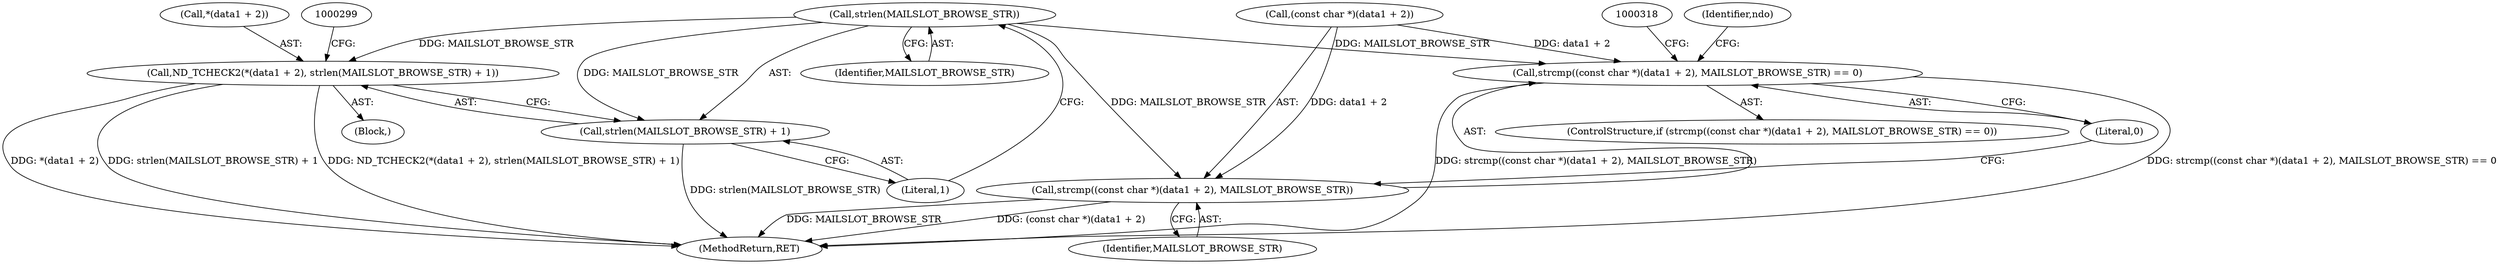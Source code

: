 digraph "0_tcpdump_96480ab95308cd9234b4f09b175ebf60e17792c6@API" {
"1000292" [label="(Call,strlen(MAILSLOT_BROWSE_STR))"];
"1000286" [label="(Call,ND_TCHECK2(*(data1 + 2), strlen(MAILSLOT_BROWSE_STR) + 1))"];
"1000291" [label="(Call,strlen(MAILSLOT_BROWSE_STR) + 1)"];
"1000296" [label="(Call,strcmp((const char *)(data1 + 2), MAILSLOT_BROWSE_STR) == 0)"];
"1000297" [label="(Call,strcmp((const char *)(data1 + 2), MAILSLOT_BROWSE_STR))"];
"1000297" [label="(Call,strcmp((const char *)(data1 + 2), MAILSLOT_BROWSE_STR))"];
"1000364" [label="(MethodReturn,RET)"];
"1000294" [label="(Literal,1)"];
"1000286" [label="(Call,ND_TCHECK2(*(data1 + 2), strlen(MAILSLOT_BROWSE_STR) + 1))"];
"1000293" [label="(Identifier,MAILSLOT_BROWSE_STR)"];
"1000296" [label="(Call,strcmp((const char *)(data1 + 2), MAILSLOT_BROWSE_STR) == 0)"];
"1000287" [label="(Call,*(data1 + 2))"];
"1000295" [label="(ControlStructure,if (strcmp((const char *)(data1 + 2), MAILSLOT_BROWSE_STR) == 0))"];
"1000304" [label="(Literal,0)"];
"1000303" [label="(Identifier,MAILSLOT_BROWSE_STR)"];
"1000273" [label="(Block,)"];
"1000292" [label="(Call,strlen(MAILSLOT_BROWSE_STR))"];
"1000307" [label="(Identifier,ndo)"];
"1000291" [label="(Call,strlen(MAILSLOT_BROWSE_STR) + 1)"];
"1000298" [label="(Call,(const char *)(data1 + 2))"];
"1000292" -> "1000291"  [label="AST: "];
"1000292" -> "1000293"  [label="CFG: "];
"1000293" -> "1000292"  [label="AST: "];
"1000294" -> "1000292"  [label="CFG: "];
"1000292" -> "1000286"  [label="DDG: MAILSLOT_BROWSE_STR"];
"1000292" -> "1000291"  [label="DDG: MAILSLOT_BROWSE_STR"];
"1000292" -> "1000296"  [label="DDG: MAILSLOT_BROWSE_STR"];
"1000292" -> "1000297"  [label="DDG: MAILSLOT_BROWSE_STR"];
"1000286" -> "1000273"  [label="AST: "];
"1000286" -> "1000291"  [label="CFG: "];
"1000287" -> "1000286"  [label="AST: "];
"1000291" -> "1000286"  [label="AST: "];
"1000299" -> "1000286"  [label="CFG: "];
"1000286" -> "1000364"  [label="DDG: ND_TCHECK2(*(data1 + 2), strlen(MAILSLOT_BROWSE_STR) + 1)"];
"1000286" -> "1000364"  [label="DDG: strlen(MAILSLOT_BROWSE_STR) + 1"];
"1000286" -> "1000364"  [label="DDG: *(data1 + 2)"];
"1000291" -> "1000294"  [label="CFG: "];
"1000294" -> "1000291"  [label="AST: "];
"1000291" -> "1000364"  [label="DDG: strlen(MAILSLOT_BROWSE_STR)"];
"1000296" -> "1000295"  [label="AST: "];
"1000296" -> "1000304"  [label="CFG: "];
"1000297" -> "1000296"  [label="AST: "];
"1000304" -> "1000296"  [label="AST: "];
"1000307" -> "1000296"  [label="CFG: "];
"1000318" -> "1000296"  [label="CFG: "];
"1000296" -> "1000364"  [label="DDG: strcmp((const char *)(data1 + 2), MAILSLOT_BROWSE_STR) == 0"];
"1000296" -> "1000364"  [label="DDG: strcmp((const char *)(data1 + 2), MAILSLOT_BROWSE_STR)"];
"1000298" -> "1000296"  [label="DDG: data1 + 2"];
"1000297" -> "1000303"  [label="CFG: "];
"1000298" -> "1000297"  [label="AST: "];
"1000303" -> "1000297"  [label="AST: "];
"1000304" -> "1000297"  [label="CFG: "];
"1000297" -> "1000364"  [label="DDG: (const char *)(data1 + 2)"];
"1000297" -> "1000364"  [label="DDG: MAILSLOT_BROWSE_STR"];
"1000298" -> "1000297"  [label="DDG: data1 + 2"];
}
